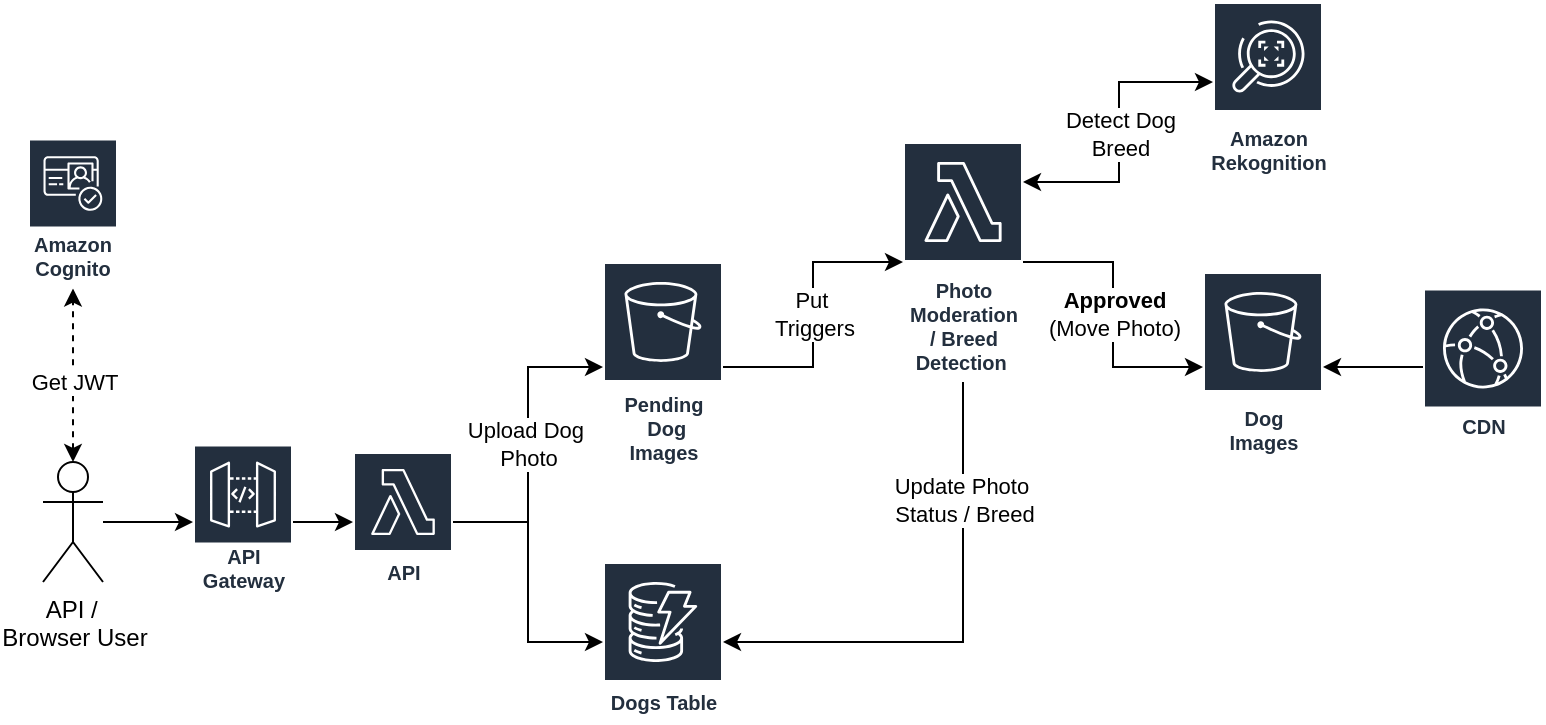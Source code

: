 <mxfile version="26.2.4">
  <diagram name="Page-1" id="igxeiYiaEFQv3SpcLYLi">
    <mxGraphModel dx="978" dy="648" grid="1" gridSize="10" guides="1" tooltips="1" connect="1" arrows="1" fold="1" page="1" pageScale="1" pageWidth="827" pageHeight="1169" math="0" shadow="0">
      <root>
        <mxCell id="0" />
        <mxCell id="1" parent="0" />
        <mxCell id="O0fV-oLm9jX6M23wcXQI-9" value="&lt;b&gt;Approved&lt;/b&gt;&lt;div&gt;(Move Photo)&lt;/div&gt;" style="edgeStyle=orthogonalEdgeStyle;rounded=0;orthogonalLoop=1;jettySize=auto;html=1;" edge="1" parent="1" source="O0fV-oLm9jX6M23wcXQI-4" target="O0fV-oLm9jX6M23wcXQI-7">
          <mxGeometry x="-0.004" relative="1" as="geometry">
            <mxPoint as="offset" />
          </mxGeometry>
        </mxCell>
        <mxCell id="O0fV-oLm9jX6M23wcXQI-15" style="edgeStyle=orthogonalEdgeStyle;rounded=0;orthogonalLoop=1;jettySize=auto;html=1;" edge="1" parent="1" source="O0fV-oLm9jX6M23wcXQI-4" target="O0fV-oLm9jX6M23wcXQI-13">
          <mxGeometry relative="1" as="geometry">
            <Array as="points">
              <mxPoint x="497.5" y="330" />
            </Array>
          </mxGeometry>
        </mxCell>
        <mxCell id="O0fV-oLm9jX6M23wcXQI-16" value="Update Photo&amp;nbsp;&lt;div&gt;Status / Breed&lt;/div&gt;" style="edgeLabel;html=1;align=center;verticalAlign=middle;resizable=0;points=[];" vertex="1" connectable="0" parent="O0fV-oLm9jX6M23wcXQI-15">
          <mxGeometry x="-0.69" y="-1" relative="1" as="geometry">
            <mxPoint x="1" y="20" as="offset" />
          </mxGeometry>
        </mxCell>
        <mxCell id="O0fV-oLm9jX6M23wcXQI-20" value="Detect Dog&lt;div&gt;Breed&lt;/div&gt;" style="edgeStyle=orthogonalEdgeStyle;rounded=0;orthogonalLoop=1;jettySize=auto;html=1;startArrow=classic;startFill=1;" edge="1" parent="1" source="O0fV-oLm9jX6M23wcXQI-4" target="O0fV-oLm9jX6M23wcXQI-19">
          <mxGeometry relative="1" as="geometry">
            <Array as="points">
              <mxPoint x="575.5" y="100" />
              <mxPoint x="575.5" y="50" />
            </Array>
          </mxGeometry>
        </mxCell>
        <mxCell id="O0fV-oLm9jX6M23wcXQI-4" value="Photo Moderation / Breed Detection&amp;nbsp;" style="sketch=0;outlineConnect=0;fontColor=#232F3E;gradientColor=none;strokeColor=#ffffff;fillColor=#232F3E;dashed=0;verticalLabelPosition=middle;verticalAlign=bottom;align=center;html=1;whiteSpace=wrap;fontSize=10;fontStyle=1;spacing=3;shape=mxgraph.aws4.productIcon;prIcon=mxgraph.aws4.lambda;" vertex="1" parent="1">
          <mxGeometry x="467.5" y="80" width="60" height="120" as="geometry" />
        </mxCell>
        <mxCell id="O0fV-oLm9jX6M23wcXQI-10" value="Upload Dog&amp;nbsp;&lt;div&gt;Photo&lt;/div&gt;" style="edgeStyle=orthogonalEdgeStyle;rounded=0;orthogonalLoop=1;jettySize=auto;html=1;" edge="1" parent="1" source="O0fV-oLm9jX6M23wcXQI-5" target="O0fV-oLm9jX6M23wcXQI-6">
          <mxGeometry relative="1" as="geometry" />
        </mxCell>
        <mxCell id="O0fV-oLm9jX6M23wcXQI-14" style="edgeStyle=orthogonalEdgeStyle;rounded=0;orthogonalLoop=1;jettySize=auto;html=1;" edge="1" parent="1" source="O0fV-oLm9jX6M23wcXQI-5" target="O0fV-oLm9jX6M23wcXQI-13">
          <mxGeometry relative="1" as="geometry" />
        </mxCell>
        <mxCell id="O0fV-oLm9jX6M23wcXQI-5" value="API" style="sketch=0;outlineConnect=0;fontColor=#232F3E;gradientColor=none;strokeColor=#ffffff;fillColor=#232F3E;dashed=0;verticalLabelPosition=middle;verticalAlign=bottom;align=center;html=1;whiteSpace=wrap;fontSize=10;fontStyle=1;spacing=3;shape=mxgraph.aws4.productIcon;prIcon=mxgraph.aws4.lambda;" vertex="1" parent="1">
          <mxGeometry x="192.5" y="235" width="50" height="70" as="geometry" />
        </mxCell>
        <mxCell id="O0fV-oLm9jX6M23wcXQI-8" value="Put&amp;nbsp;&lt;div&gt;Triggers&lt;/div&gt;" style="edgeStyle=orthogonalEdgeStyle;rounded=0;orthogonalLoop=1;jettySize=auto;html=1;" edge="1" parent="1" source="O0fV-oLm9jX6M23wcXQI-6" target="O0fV-oLm9jX6M23wcXQI-4">
          <mxGeometry relative="1" as="geometry" />
        </mxCell>
        <mxCell id="O0fV-oLm9jX6M23wcXQI-6" value="Pending&lt;div&gt;&amp;nbsp;Dog Images&lt;/div&gt;" style="sketch=0;outlineConnect=0;fontColor=#232F3E;gradientColor=none;strokeColor=#ffffff;fillColor=#232F3E;dashed=0;verticalLabelPosition=middle;verticalAlign=bottom;align=center;html=1;whiteSpace=wrap;fontSize=10;fontStyle=1;spacing=3;shape=mxgraph.aws4.productIcon;prIcon=mxgraph.aws4.s3;" vertex="1" parent="1">
          <mxGeometry x="317.5" y="140" width="60" height="105" as="geometry" />
        </mxCell>
        <mxCell id="O0fV-oLm9jX6M23wcXQI-7" value="Dog Images" style="sketch=0;outlineConnect=0;fontColor=#232F3E;gradientColor=none;strokeColor=#ffffff;fillColor=#232F3E;dashed=0;verticalLabelPosition=middle;verticalAlign=bottom;align=center;html=1;whiteSpace=wrap;fontSize=10;fontStyle=1;spacing=3;shape=mxgraph.aws4.productIcon;prIcon=mxgraph.aws4.s3;" vertex="1" parent="1">
          <mxGeometry x="617.5" y="145" width="60" height="95" as="geometry" />
        </mxCell>
        <mxCell id="O0fV-oLm9jX6M23wcXQI-12" style="edgeStyle=orthogonalEdgeStyle;rounded=0;orthogonalLoop=1;jettySize=auto;html=1;" edge="1" parent="1" source="O0fV-oLm9jX6M23wcXQI-11" target="O0fV-oLm9jX6M23wcXQI-7">
          <mxGeometry relative="1" as="geometry" />
        </mxCell>
        <mxCell id="O0fV-oLm9jX6M23wcXQI-11" value="CDN" style="sketch=0;outlineConnect=0;fontColor=#232F3E;gradientColor=none;strokeColor=#ffffff;fillColor=#232F3E;dashed=0;verticalLabelPosition=middle;verticalAlign=bottom;align=center;html=1;whiteSpace=wrap;fontSize=10;fontStyle=1;spacing=3;shape=mxgraph.aws4.productIcon;prIcon=mxgraph.aws4.cloudfront;" vertex="1" parent="1">
          <mxGeometry x="727.5" y="153.25" width="60" height="78.5" as="geometry" />
        </mxCell>
        <mxCell id="O0fV-oLm9jX6M23wcXQI-13" value="Dogs Table" style="sketch=0;outlineConnect=0;fontColor=#232F3E;gradientColor=none;strokeColor=#ffffff;fillColor=#232F3E;dashed=0;verticalLabelPosition=middle;verticalAlign=bottom;align=center;html=1;whiteSpace=wrap;fontSize=10;fontStyle=1;spacing=3;shape=mxgraph.aws4.productIcon;prIcon=mxgraph.aws4.dynamodb;" vertex="1" parent="1">
          <mxGeometry x="317.5" y="290" width="60" height="80" as="geometry" />
        </mxCell>
        <mxCell id="O0fV-oLm9jX6M23wcXQI-21" style="edgeStyle=orthogonalEdgeStyle;rounded=0;orthogonalLoop=1;jettySize=auto;html=1;" edge="1" parent="1" source="O0fV-oLm9jX6M23wcXQI-17" target="O0fV-oLm9jX6M23wcXQI-24">
          <mxGeometry relative="1" as="geometry" />
        </mxCell>
        <mxCell id="O0fV-oLm9jX6M23wcXQI-23" value="Get JWT" style="edgeStyle=orthogonalEdgeStyle;rounded=0;orthogonalLoop=1;jettySize=auto;html=1;startArrow=classic;startFill=1;dashed=1;" edge="1" parent="1" source="O0fV-oLm9jX6M23wcXQI-17" target="O0fV-oLm9jX6M23wcXQI-22">
          <mxGeometry x="-0.078" relative="1" as="geometry">
            <mxPoint as="offset" />
          </mxGeometry>
        </mxCell>
        <mxCell id="O0fV-oLm9jX6M23wcXQI-17" value="API /&amp;nbsp;&lt;div&gt;Browser User&lt;/div&gt;" style="shape=umlActor;verticalLabelPosition=bottom;verticalAlign=top;html=1;outlineConnect=0;" vertex="1" parent="1">
          <mxGeometry x="37.5" y="240" width="30" height="60" as="geometry" />
        </mxCell>
        <mxCell id="O0fV-oLm9jX6M23wcXQI-19" value="Amazon Rekognition" style="sketch=0;outlineConnect=0;fontColor=#232F3E;gradientColor=none;strokeColor=#ffffff;fillColor=#232F3E;dashed=0;verticalLabelPosition=middle;verticalAlign=bottom;align=center;html=1;whiteSpace=wrap;fontSize=10;fontStyle=1;spacing=3;shape=mxgraph.aws4.productIcon;prIcon=mxgraph.aws4.rekognition;" vertex="1" parent="1">
          <mxGeometry x="622.5" y="10" width="55" height="90" as="geometry" />
        </mxCell>
        <mxCell id="O0fV-oLm9jX6M23wcXQI-22" value="Amazon Cognito" style="sketch=0;outlineConnect=0;fontColor=#232F3E;gradientColor=none;strokeColor=#ffffff;fillColor=#232F3E;dashed=0;verticalLabelPosition=middle;verticalAlign=bottom;align=center;html=1;whiteSpace=wrap;fontSize=10;fontStyle=1;spacing=3;shape=mxgraph.aws4.productIcon;prIcon=mxgraph.aws4.cognito;" vertex="1" parent="1">
          <mxGeometry x="30" y="78.25" width="45" height="75" as="geometry" />
        </mxCell>
        <mxCell id="O0fV-oLm9jX6M23wcXQI-25" style="edgeStyle=orthogonalEdgeStyle;rounded=0;orthogonalLoop=1;jettySize=auto;html=1;" edge="1" parent="1" source="O0fV-oLm9jX6M23wcXQI-24" target="O0fV-oLm9jX6M23wcXQI-5">
          <mxGeometry relative="1" as="geometry" />
        </mxCell>
        <mxCell id="O0fV-oLm9jX6M23wcXQI-24" value="API Gateway" style="sketch=0;outlineConnect=0;fontColor=#232F3E;gradientColor=none;strokeColor=#ffffff;fillColor=#232F3E;dashed=0;verticalLabelPosition=middle;verticalAlign=bottom;align=center;html=1;whiteSpace=wrap;fontSize=10;fontStyle=1;spacing=3;shape=mxgraph.aws4.productIcon;prIcon=mxgraph.aws4.api_gateway;" vertex="1" parent="1">
          <mxGeometry x="112.5" y="231.25" width="50" height="77.5" as="geometry" />
        </mxCell>
      </root>
    </mxGraphModel>
  </diagram>
</mxfile>
